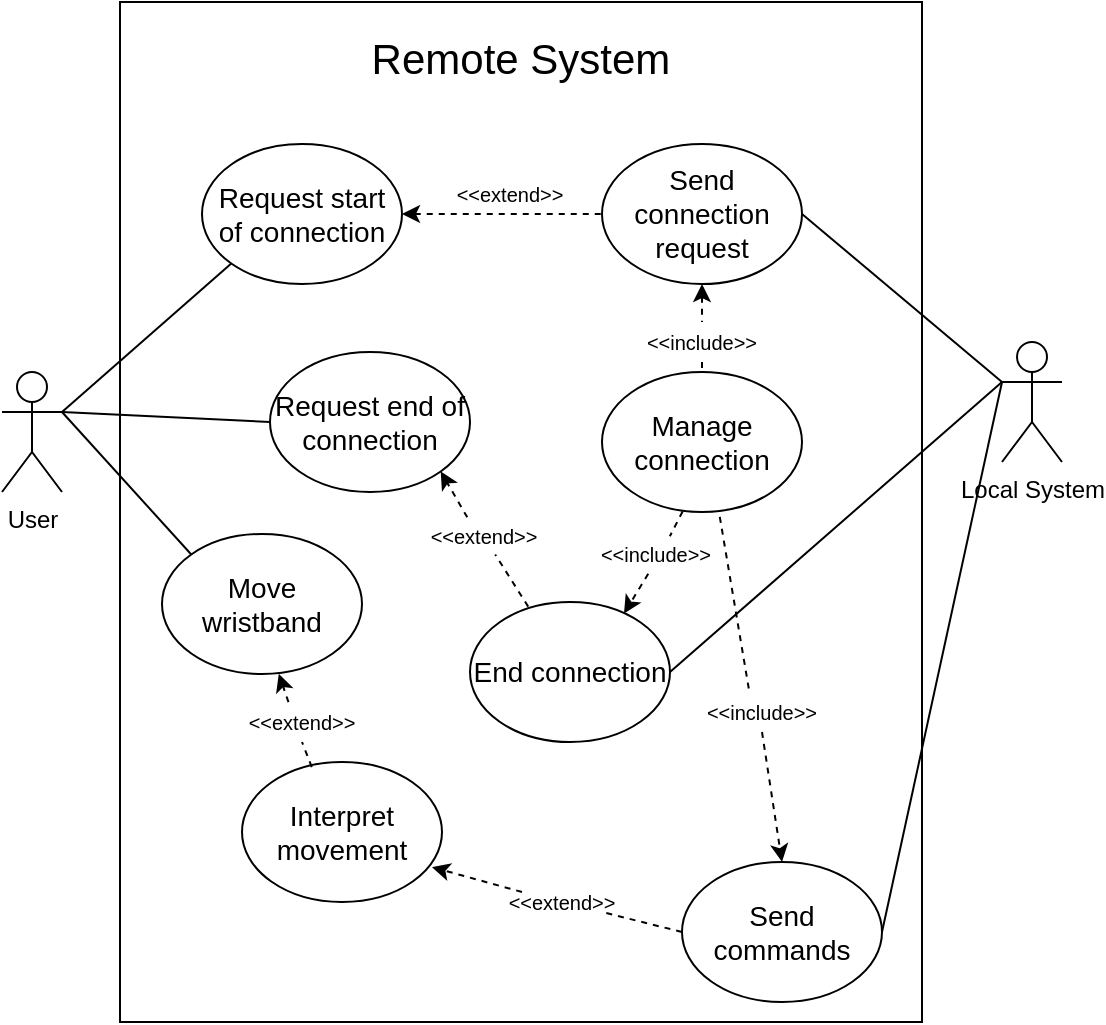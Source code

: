 <mxfile version="13.8.8" type="device"><diagram id="yKY5zshY0Kf7v4aiKJ1z" name="Page-1"><mxGraphModel dx="868" dy="613" grid="1" gridSize="10" guides="1" tooltips="1" connect="1" arrows="1" fold="1" page="1" pageScale="1" pageWidth="827" pageHeight="1169" math="0" shadow="0"><root><mxCell id="0"/><mxCell id="1" parent="0"/><mxCell id="ve_7SEL8PCiMIM_TJXDD-1" value="Remote System" style="rounded=0;whiteSpace=wrap;html=1;fontSize=21;verticalAlign=top;spacingTop=9;" parent="1" vertex="1"><mxGeometry x="239" y="240" width="401" height="510" as="geometry"/></mxCell><mxCell id="ve_7SEL8PCiMIM_TJXDD-13" style="rounded=0;orthogonalLoop=1;jettySize=auto;html=1;exitX=1;exitY=0.333;exitDx=0;exitDy=0;exitPerimeter=0;fontSize=14;endArrow=none;endFill=0;entryX=0;entryY=1;entryDx=0;entryDy=0;" parent="1" source="ve_7SEL8PCiMIM_TJXDD-2" target="o55pCbXVIpGo-Sqkadxh-1" edge="1"><mxGeometry relative="1" as="geometry"><mxPoint x="210" y="330" as="targetPoint"/></mxGeometry></mxCell><mxCell id="o55pCbXVIpGo-Sqkadxh-20" style="edgeStyle=none;rounded=0;orthogonalLoop=1;jettySize=auto;html=1;exitX=1;exitY=0.333;exitDx=0;exitDy=0;exitPerimeter=0;entryX=0;entryY=0;entryDx=0;entryDy=0;startArrow=none;startFill=0;endArrow=none;endFill=0;" edge="1" parent="1" source="ve_7SEL8PCiMIM_TJXDD-2" target="o55pCbXVIpGo-Sqkadxh-19"><mxGeometry relative="1" as="geometry"/></mxCell><mxCell id="o55pCbXVIpGo-Sqkadxh-30" style="edgeStyle=none;rounded=0;orthogonalLoop=1;jettySize=auto;html=1;exitX=1;exitY=0.333;exitDx=0;exitDy=0;exitPerimeter=0;entryX=0;entryY=0.5;entryDx=0;entryDy=0;startArrow=none;startFill=0;endArrow=none;endFill=0;" edge="1" parent="1" source="ve_7SEL8PCiMIM_TJXDD-2" target="o55pCbXVIpGo-Sqkadxh-29"><mxGeometry relative="1" as="geometry"/></mxCell><mxCell id="ve_7SEL8PCiMIM_TJXDD-2" value="User" style="shape=umlActor;verticalLabelPosition=bottom;verticalAlign=top;html=1;outlineConnect=0;" parent="1" vertex="1"><mxGeometry x="180" y="425" width="30" height="60" as="geometry"/></mxCell><mxCell id="o55pCbXVIpGo-Sqkadxh-8" style="rounded=0;orthogonalLoop=1;jettySize=auto;html=1;entryX=0;entryY=0.5;entryDx=0;entryDy=0;dashed=1;endArrow=none;endFill=0;startArrow=classic;startFill=1;" edge="1" parent="1" source="o55pCbXVIpGo-Sqkadxh-1" target="o55pCbXVIpGo-Sqkadxh-7"><mxGeometry relative="1" as="geometry"/></mxCell><mxCell id="o55pCbXVIpGo-Sqkadxh-1" value="Request start of connection" style="ellipse;whiteSpace=wrap;html=1;fontSize=14;" vertex="1" parent="1"><mxGeometry x="280" y="311" width="100" height="70" as="geometry"/></mxCell><mxCell id="o55pCbXVIpGo-Sqkadxh-10" style="rounded=0;orthogonalLoop=1;jettySize=auto;html=1;entryX=0.5;entryY=0;entryDx=0;entryDy=0;dashed=1;startArrow=none;startFill=0;endArrow=none;endFill=0;" edge="1" parent="1" source="o55pCbXVIpGo-Sqkadxh-2" target="o55pCbXVIpGo-Sqkadxh-9"><mxGeometry relative="1" as="geometry"/></mxCell><mxCell id="o55pCbXVIpGo-Sqkadxh-31" style="edgeStyle=none;rounded=0;orthogonalLoop=1;jettySize=auto;html=1;exitX=1;exitY=0.5;exitDx=0;exitDy=0;entryX=0;entryY=0.333;entryDx=0;entryDy=0;entryPerimeter=0;startArrow=none;startFill=0;endArrow=none;endFill=0;" edge="1" parent="1" source="o55pCbXVIpGo-Sqkadxh-7" target="o55pCbXVIpGo-Sqkadxh-12"><mxGeometry relative="1" as="geometry"/></mxCell><mxCell id="o55pCbXVIpGo-Sqkadxh-7" value="Send connection request" style="ellipse;whiteSpace=wrap;html=1;fontSize=14;" vertex="1" parent="1"><mxGeometry x="480" y="311" width="100" height="70" as="geometry"/></mxCell><mxCell id="o55pCbXVIpGo-Sqkadxh-15" style="edgeStyle=none;rounded=0;orthogonalLoop=1;jettySize=auto;html=1;exitX=0.5;exitY=1;exitDx=0;exitDy=0;entryX=0.5;entryY=0;entryDx=0;entryDy=0;dashed=1;startArrow=none;startFill=0;endArrow=classic;endFill=1;" edge="1" parent="1" source="o55pCbXVIpGo-Sqkadxh-3" target="o55pCbXVIpGo-Sqkadxh-11"><mxGeometry relative="1" as="geometry"/></mxCell><mxCell id="o55pCbXVIpGo-Sqkadxh-37" style="edgeStyle=none;rounded=0;orthogonalLoop=1;jettySize=auto;html=1;exitX=0.403;exitY=0.996;exitDx=0;exitDy=0;entryX=0.77;entryY=0.082;entryDx=0;entryDy=0;dashed=1;startArrow=none;startFill=0;endArrow=classic;endFill=1;exitPerimeter=0;entryPerimeter=0;" edge="1" parent="1" source="o55pCbXVIpGo-Sqkadxh-38" target="o55pCbXVIpGo-Sqkadxh-32"><mxGeometry relative="1" as="geometry"/></mxCell><mxCell id="o55pCbXVIpGo-Sqkadxh-9" value="Manage connection" style="ellipse;whiteSpace=wrap;html=1;fontSize=14;" vertex="1" parent="1"><mxGeometry x="480" y="425" width="100" height="70" as="geometry"/></mxCell><mxCell id="o55pCbXVIpGo-Sqkadxh-13" style="edgeStyle=none;rounded=0;orthogonalLoop=1;jettySize=auto;html=1;exitX=1;exitY=0.5;exitDx=0;exitDy=0;entryX=0;entryY=0.333;entryDx=0;entryDy=0;entryPerimeter=0;endArrow=none;endFill=0;" edge="1" parent="1" source="o55pCbXVIpGo-Sqkadxh-11" target="o55pCbXVIpGo-Sqkadxh-12"><mxGeometry relative="1" as="geometry"/></mxCell><mxCell id="o55pCbXVIpGo-Sqkadxh-22" style="edgeStyle=none;rounded=0;orthogonalLoop=1;jettySize=auto;html=1;exitX=0;exitY=0.25;exitDx=0;exitDy=0;entryX=0.95;entryY=0.751;entryDx=0;entryDy=0;startArrow=none;startFill=0;endArrow=classic;endFill=1;dashed=1;entryPerimeter=0;" edge="1" parent="1" source="o55pCbXVIpGo-Sqkadxh-23" target="o55pCbXVIpGo-Sqkadxh-21"><mxGeometry relative="1" as="geometry"/></mxCell><mxCell id="o55pCbXVIpGo-Sqkadxh-11" value="Send commands" style="ellipse;whiteSpace=wrap;html=1;fontSize=14;" vertex="1" parent="1"><mxGeometry x="520" y="670" width="100" height="70" as="geometry"/></mxCell><mxCell id="o55pCbXVIpGo-Sqkadxh-12" value="Local System" style="shape=umlActor;verticalLabelPosition=bottom;verticalAlign=top;html=1;outlineConnect=0;" vertex="1" parent="1"><mxGeometry x="680" y="410" width="30" height="60" as="geometry"/></mxCell><mxCell id="o55pCbXVIpGo-Sqkadxh-3" value="&amp;lt;&amp;lt;include&amp;gt;&amp;gt;" style="text;html=1;strokeColor=none;fillColor=none;align=center;verticalAlign=middle;whiteSpace=wrap;rounded=0;fontSize=10;rotation=0;" vertex="1" parent="1"><mxGeometry x="540" y="585" width="40" height="20" as="geometry"/></mxCell><mxCell id="o55pCbXVIpGo-Sqkadxh-16" style="edgeStyle=none;rounded=0;orthogonalLoop=1;jettySize=auto;html=1;exitX=0.589;exitY=1.035;exitDx=0;exitDy=0;entryX=0.342;entryY=0;entryDx=0;entryDy=0;dashed=1;startArrow=none;startFill=0;endArrow=none;endFill=0;entryPerimeter=0;exitPerimeter=0;" edge="1" parent="1" source="o55pCbXVIpGo-Sqkadxh-9" target="o55pCbXVIpGo-Sqkadxh-3"><mxGeometry relative="1" as="geometry"><mxPoint x="425.355" y="479.749" as="sourcePoint"/><mxPoint x="454.645" y="525.251" as="targetPoint"/></mxGeometry></mxCell><mxCell id="o55pCbXVIpGo-Sqkadxh-2" value="&amp;lt;&amp;lt;include&amp;gt;&amp;gt;" style="text;html=1;strokeColor=none;fillColor=none;align=center;verticalAlign=middle;whiteSpace=wrap;rounded=0;fontSize=10;rotation=0;" vertex="1" parent="1"><mxGeometry x="510" y="400" width="40" height="20" as="geometry"/></mxCell><mxCell id="o55pCbXVIpGo-Sqkadxh-17" style="rounded=0;orthogonalLoop=1;jettySize=auto;html=1;entryX=0.5;entryY=0;entryDx=0;entryDy=0;dashed=1;startArrow=classic;startFill=1;endArrow=none;endFill=0;" edge="1" parent="1" source="o55pCbXVIpGo-Sqkadxh-7" target="o55pCbXVIpGo-Sqkadxh-2"><mxGeometry relative="1" as="geometry"><mxPoint x="440.086" y="373.045" as="sourcePoint"/><mxPoint x="390" y="420" as="targetPoint"/></mxGeometry></mxCell><mxCell id="o55pCbXVIpGo-Sqkadxh-18" value="&amp;lt;&amp;lt;extend&amp;gt;&amp;gt;" style="text;html=1;strokeColor=none;fillColor=none;align=center;verticalAlign=middle;whiteSpace=wrap;rounded=0;fontSize=10;rotation=0;" vertex="1" parent="1"><mxGeometry x="414" y="326" width="40" height="20" as="geometry"/></mxCell><mxCell id="o55pCbXVIpGo-Sqkadxh-19" value="Move wristband" style="ellipse;whiteSpace=wrap;html=1;fontSize=14;" vertex="1" parent="1"><mxGeometry x="260" y="506" width="100" height="70" as="geometry"/></mxCell><mxCell id="o55pCbXVIpGo-Sqkadxh-26" style="edgeStyle=none;rounded=0;orthogonalLoop=1;jettySize=auto;html=1;exitX=0.331;exitY=0.004;exitDx=0;exitDy=0;entryX=0.584;entryY=0.999;entryDx=0;entryDy=0;entryPerimeter=0;dashed=1;startArrow=none;startFill=0;endArrow=classic;endFill=1;exitPerimeter=0;" edge="1" parent="1" source="o55pCbXVIpGo-Sqkadxh-27" target="o55pCbXVIpGo-Sqkadxh-19"><mxGeometry relative="1" as="geometry"/></mxCell><mxCell id="o55pCbXVIpGo-Sqkadxh-21" value="Interpret movement" style="ellipse;whiteSpace=wrap;html=1;fontSize=14;" vertex="1" parent="1"><mxGeometry x="300" y="620" width="100" height="70" as="geometry"/></mxCell><mxCell id="o55pCbXVIpGo-Sqkadxh-23" value="&amp;lt;&amp;lt;extend&amp;gt;&amp;gt;" style="text;html=1;strokeColor=none;fillColor=none;align=center;verticalAlign=middle;whiteSpace=wrap;rounded=0;fontSize=10;rotation=0;" vertex="1" parent="1"><mxGeometry x="440" y="680" width="40" height="20" as="geometry"/></mxCell><mxCell id="o55pCbXVIpGo-Sqkadxh-25" style="edgeStyle=none;rounded=0;orthogonalLoop=1;jettySize=auto;html=1;exitX=0;exitY=0.5;exitDx=0;exitDy=0;entryX=1;entryY=0.75;entryDx=0;entryDy=0;startArrow=none;startFill=0;endArrow=none;endFill=0;dashed=1;" edge="1" parent="1" source="o55pCbXVIpGo-Sqkadxh-11" target="o55pCbXVIpGo-Sqkadxh-23"><mxGeometry relative="1" as="geometry"><mxPoint x="474.645" y="569.749" as="sourcePoint"/><mxPoint x="445.355" y="610.251" as="targetPoint"/></mxGeometry></mxCell><mxCell id="o55pCbXVIpGo-Sqkadxh-27" value="&amp;lt;&amp;lt;extend&amp;gt;&amp;gt;" style="text;html=1;strokeColor=none;fillColor=none;align=center;verticalAlign=middle;whiteSpace=wrap;rounded=0;fontSize=10;rotation=0;" vertex="1" parent="1"><mxGeometry x="310" y="590" width="40" height="20" as="geometry"/></mxCell><mxCell id="o55pCbXVIpGo-Sqkadxh-28" style="edgeStyle=none;rounded=0;orthogonalLoop=1;jettySize=auto;html=1;exitX=0.349;exitY=0.036;exitDx=0;exitDy=0;entryX=0.5;entryY=1;entryDx=0;entryDy=0;dashed=1;startArrow=none;startFill=0;endArrow=none;endFill=0;exitPerimeter=0;" edge="1" parent="1" source="o55pCbXVIpGo-Sqkadxh-21" target="o55pCbXVIpGo-Sqkadxh-27"><mxGeometry relative="1" as="geometry"><mxPoint x="374.524" y="610.336" as="sourcePoint"/><mxPoint x="345.7" y="574.89" as="targetPoint"/></mxGeometry></mxCell><mxCell id="o55pCbXVIpGo-Sqkadxh-29" value="Request end of connection" style="ellipse;whiteSpace=wrap;html=1;fontSize=14;" vertex="1" parent="1"><mxGeometry x="314" y="415" width="100" height="70" as="geometry"/></mxCell><mxCell id="o55pCbXVIpGo-Sqkadxh-34" style="edgeStyle=none;rounded=0;orthogonalLoop=1;jettySize=auto;html=1;exitX=0.291;exitY=0.033;exitDx=0;exitDy=0;entryX=1;entryY=1;entryDx=0;entryDy=0;startArrow=none;startFill=0;endArrow=classic;endFill=1;dashed=1;exitPerimeter=0;" edge="1" parent="1" source="o55pCbXVIpGo-Sqkadxh-35" target="o55pCbXVIpGo-Sqkadxh-29"><mxGeometry relative="1" as="geometry"/></mxCell><mxCell id="o55pCbXVIpGo-Sqkadxh-36" style="edgeStyle=none;rounded=0;orthogonalLoop=1;jettySize=auto;html=1;exitX=1;exitY=0.5;exitDx=0;exitDy=0;entryX=0;entryY=0.333;entryDx=0;entryDy=0;entryPerimeter=0;startArrow=none;startFill=0;endArrow=none;endFill=0;" edge="1" parent="1" source="o55pCbXVIpGo-Sqkadxh-32" target="o55pCbXVIpGo-Sqkadxh-12"><mxGeometry relative="1" as="geometry"/></mxCell><mxCell id="o55pCbXVIpGo-Sqkadxh-32" value="End connection" style="ellipse;whiteSpace=wrap;html=1;fontSize=14;" vertex="1" parent="1"><mxGeometry x="414" y="540" width="100" height="70" as="geometry"/></mxCell><mxCell id="o55pCbXVIpGo-Sqkadxh-38" value="&amp;lt;&amp;lt;include&amp;gt;&amp;gt;" style="text;html=1;strokeColor=none;fillColor=none;align=center;verticalAlign=middle;whiteSpace=wrap;rounded=0;fontSize=10;rotation=0;" vertex="1" parent="1"><mxGeometry x="487" y="506" width="40" height="20" as="geometry"/></mxCell><mxCell id="o55pCbXVIpGo-Sqkadxh-39" style="edgeStyle=none;rounded=0;orthogonalLoop=1;jettySize=auto;html=1;exitX=0.403;exitY=0.996;exitDx=0;exitDy=0;entryX=0.673;entryY=0.058;entryDx=0;entryDy=0;dashed=1;startArrow=none;startFill=0;endArrow=none;endFill=0;exitPerimeter=0;entryPerimeter=0;" edge="1" parent="1" source="o55pCbXVIpGo-Sqkadxh-9" target="o55pCbXVIpGo-Sqkadxh-38"><mxGeometry relative="1" as="geometry"><mxPoint x="520.3" y="494.72" as="sourcePoint"/><mxPoint x="495.496" y="544.35" as="targetPoint"/></mxGeometry></mxCell><mxCell id="o55pCbXVIpGo-Sqkadxh-35" value="&amp;lt;&amp;lt;extend&amp;gt;&amp;gt;" style="text;html=1;strokeColor=none;fillColor=none;align=center;verticalAlign=middle;whiteSpace=wrap;rounded=0;fontSize=10;rotation=0;" vertex="1" parent="1"><mxGeometry x="401" y="497" width="40" height="20" as="geometry"/></mxCell><mxCell id="o55pCbXVIpGo-Sqkadxh-40" style="edgeStyle=none;rounded=0;orthogonalLoop=1;jettySize=auto;html=1;exitX=0.291;exitY=0.033;exitDx=0;exitDy=0;entryX=0.64;entryY=0.962;entryDx=0;entryDy=0;startArrow=none;startFill=0;endArrow=none;endFill=0;dashed=1;exitPerimeter=0;entryPerimeter=0;" edge="1" parent="1" source="o55pCbXVIpGo-Sqkadxh-32" target="o55pCbXVIpGo-Sqkadxh-35"><mxGeometry relative="1" as="geometry"><mxPoint x="443.1" y="542.31" as="sourcePoint"/><mxPoint x="399.496" y="474.65" as="targetPoint"/></mxGeometry></mxCell></root></mxGraphModel></diagram></mxfile>